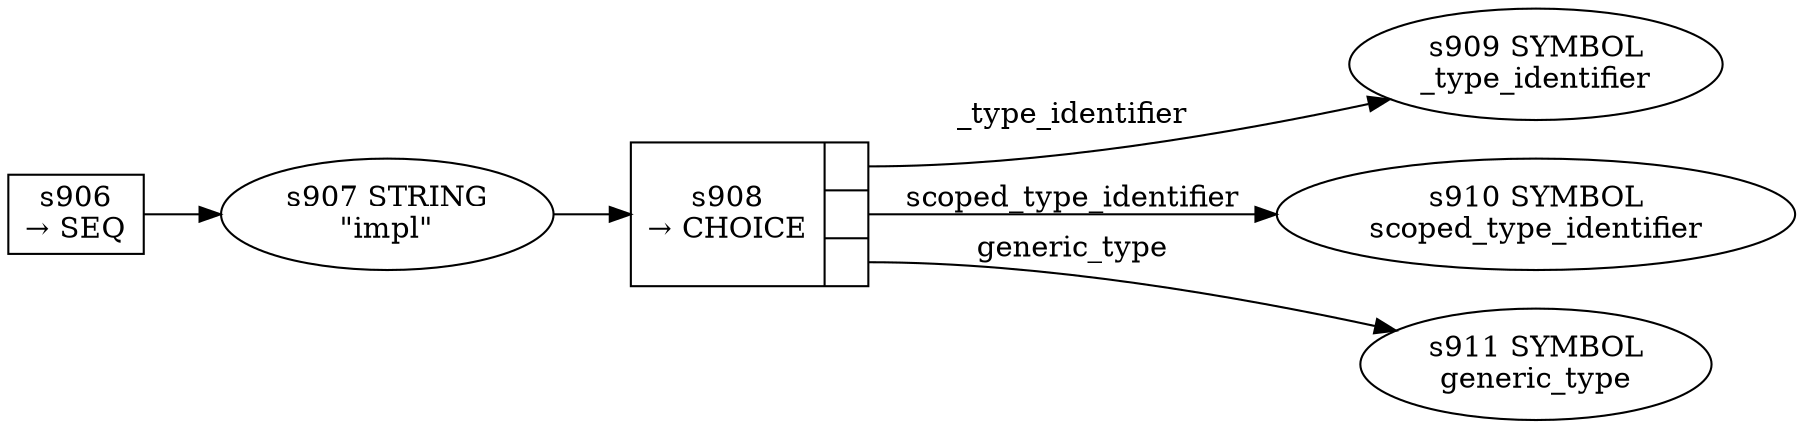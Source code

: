 
  digraph abstract_type {
  
    rankdir=LR;
  
    s906 [label="s906\n&rarr; SEQ", shape=record, fixedsize=false, peripheries=1];
  s907 [label="s907 STRING\n\"impl\""];
  s906 -> s907 [];
  s908 [label="{s908\n&rarr; CHOICE|{<p0>|<p1>|<p2>}}", shape=record, fixedsize=false, peripheries=1];
  s909 [label="s909 SYMBOL\n_type_identifier" href="rust-grammar.json._type_identifier.dot.svg"];
  s908:p0 -> s909 [label="_type_identifier"];
  s910 [label="s910 SYMBOL\nscoped_type_identifier" href="rust-grammar.json.scoped_type_identifier.dot.svg"];
  s908:p1 -> s910 [label="scoped_type_identifier"];
  s911 [label="s911 SYMBOL\ngeneric_type" href="rust-grammar.json.generic_type.dot.svg"];
  s908:p2 -> s911 [label="generic_type"];
  s907 -> s908 [];
  
  }
  